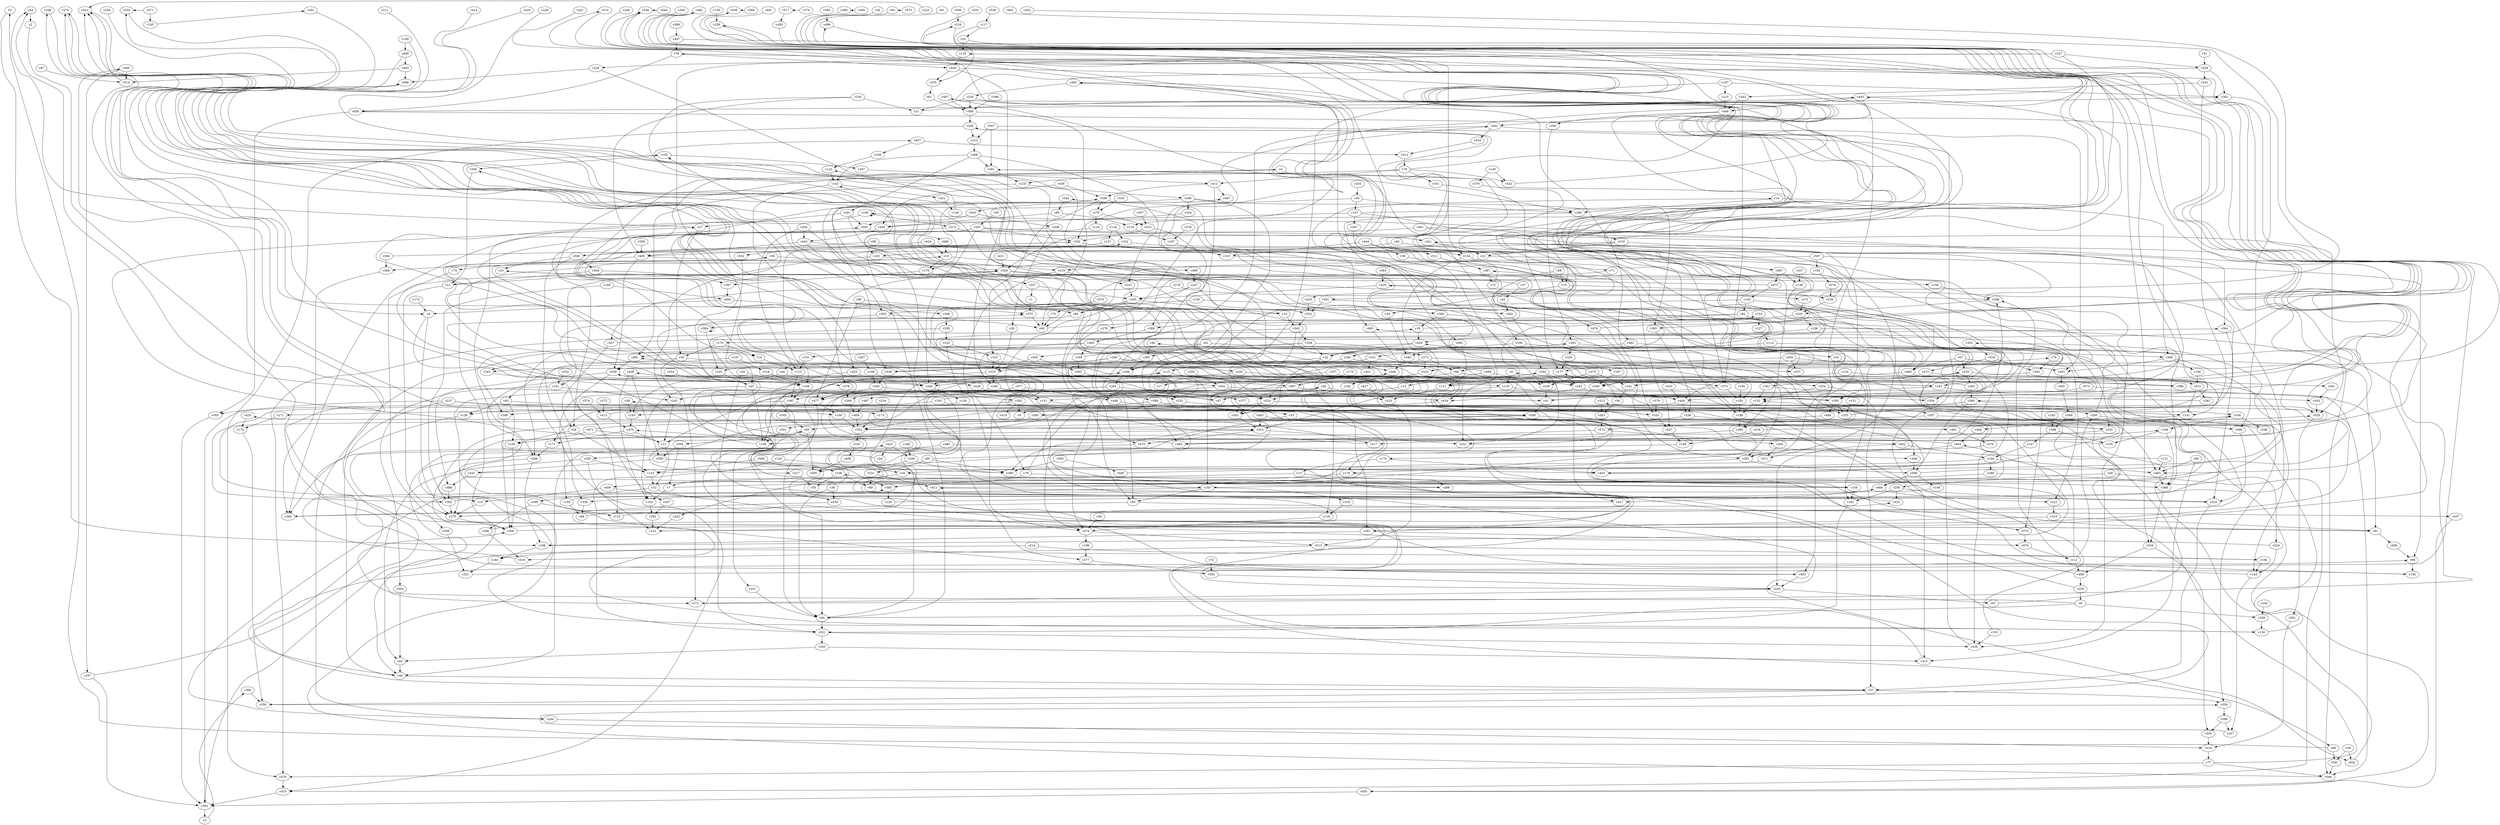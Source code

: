// Benchmark game 892 - 600 vertices
// time_bound: 133
// targets: v487
digraph G {
    v0 [name="v0", player=1];
    v1 [name="v1", player=0];
    v2 [name="v2", player=0];
    v3 [name="v3", player=1];
    v4 [name="v4", player=1];
    v5 [name="v5", player=0];
    v6 [name="v6", player=0];
    v7 [name="v7", player=1];
    v8 [name="v8", player=0];
    v9 [name="v9", player=0];
    v10 [name="v10", player=0];
    v11 [name="v11", player=0];
    v12 [name="v12", player=1];
    v13 [name="v13", player=1];
    v14 [name="v14", player=1];
    v15 [name="v15", player=0];
    v16 [name="v16", player=1];
    v17 [name="v17", player=1];
    v18 [name="v18", player=1];
    v19 [name="v19", player=0];
    v20 [name="v20", player=1];
    v21 [name="v21", player=0];
    v22 [name="v22", player=1];
    v23 [name="v23", player=1];
    v24 [name="v24", player=0];
    v25 [name="v25", player=0];
    v26 [name="v26", player=1];
    v27 [name="v27", player=0];
    v28 [name="v28", player=1];
    v29 [name="v29", player=1];
    v30 [name="v30", player=0];
    v31 [name="v31", player=0];
    v32 [name="v32", player=0];
    v33 [name="v33", player=0];
    v34 [name="v34", player=1];
    v35 [name="v35", player=0];
    v36 [name="v36", player=1];
    v37 [name="v37", player=0];
    v38 [name="v38", player=1];
    v39 [name="v39", player=1];
    v40 [name="v40", player=0];
    v41 [name="v41", player=0];
    v42 [name="v42", player=0];
    v43 [name="v43", player=1];
    v44 [name="v44", player=1];
    v45 [name="v45", player=0];
    v46 [name="v46", player=0];
    v47 [name="v47", player=0];
    v48 [name="v48", player=0];
    v49 [name="v49", player=1];
    v50 [name="v50", player=1];
    v51 [name="v51", player=1];
    v52 [name="v52", player=1];
    v53 [name="v53", player=1];
    v54 [name="v54", player=0];
    v55 [name="v55", player=1];
    v56 [name="v56", player=1];
    v57 [name="v57", player=0];
    v58 [name="v58", player=1];
    v59 [name="v59", player=0];
    v60 [name="v60", player=1];
    v61 [name="v61", player=0];
    v62 [name="v62", player=0];
    v63 [name="v63", player=1];
    v64 [name="v64", player=0];
    v65 [name="v65", player=0];
    v66 [name="v66", player=0];
    v67 [name="v67", player=0];
    v68 [name="v68", player=0];
    v69 [name="v69", player=0];
    v70 [name="v70", player=0];
    v71 [name="v71", player=1];
    v72 [name="v72", player=0];
    v73 [name="v73", player=0];
    v74 [name="v74", player=0];
    v75 [name="v75", player=0];
    v76 [name="v76", player=1];
    v77 [name="v77", player=1];
    v78 [name="v78", player=1];
    v79 [name="v79", player=1];
    v80 [name="v80", player=0];
    v81 [name="v81", player=0];
    v82 [name="v82", player=0];
    v83 [name="v83", player=1];
    v84 [name="v84", player=1];
    v85 [name="v85", player=0];
    v86 [name="v86", player=1];
    v87 [name="v87", player=0];
    v88 [name="v88", player=1];
    v89 [name="v89", player=1];
    v90 [name="v90", player=0];
    v91 [name="v91", player=1];
    v92 [name="v92", player=1];
    v93 [name="v93", player=1];
    v94 [name="v94", player=1];
    v95 [name="v95", player=0];
    v96 [name="v96", player=1];
    v97 [name="v97", player=0];
    v98 [name="v98", player=0];
    v99 [name="v99", player=1];
    v100 [name="v100", player=0];
    v101 [name="v101", player=0];
    v102 [name="v102", player=1];
    v103 [name="v103", player=0];
    v104 [name="v104", player=1];
    v105 [name="v105", player=1];
    v106 [name="v106", player=0];
    v107 [name="v107", player=1];
    v108 [name="v108", player=0];
    v109 [name="v109", player=1];
    v110 [name="v110", player=1];
    v111 [name="v111", player=1];
    v112 [name="v112", player=1];
    v113 [name="v113", player=0];
    v114 [name="v114", player=0];
    v115 [name="v115", player=1];
    v116 [name="v116", player=1];
    v117 [name="v117", player=1];
    v118 [name="v118", player=0];
    v119 [name="v119", player=0];
    v120 [name="v120", player=0];
    v121 [name="v121", player=0];
    v122 [name="v122", player=1];
    v123 [name="v123", player=1];
    v124 [name="v124", player=0];
    v125 [name="v125", player=0];
    v126 [name="v126", player=1];
    v127 [name="v127", player=0];
    v128 [name="v128", player=1];
    v129 [name="v129", player=1];
    v130 [name="v130", player=1];
    v131 [name="v131", player=1];
    v132 [name="v132", player=1];
    v133 [name="v133", player=1];
    v134 [name="v134", player=0];
    v135 [name="v135", player=0];
    v136 [name="v136", player=1];
    v137 [name="v137", player=0];
    v138 [name="v138", player=1];
    v139 [name="v139", player=1];
    v140 [name="v140", player=1];
    v141 [name="v141", player=0];
    v142 [name="v142", player=0];
    v143 [name="v143", player=0];
    v144 [name="v144", player=0];
    v145 [name="v145", player=0];
    v146 [name="v146", player=0];
    v147 [name="v147", player=1];
    v148 [name="v148", player=0];
    v149 [name="v149", player=0];
    v150 [name="v150", player=0];
    v151 [name="v151", player=0];
    v152 [name="v152", player=1];
    v153 [name="v153", player=1];
    v154 [name="v154", player=0];
    v155 [name="v155", player=1];
    v156 [name="v156", player=0];
    v157 [name="v157", player=0];
    v158 [name="v158", player=1];
    v159 [name="v159", player=0];
    v160 [name="v160", player=0];
    v161 [name="v161", player=1];
    v162 [name="v162", player=1];
    v163 [name="v163", player=0];
    v164 [name="v164", player=1];
    v165 [name="v165", player=1];
    v166 [name="v166", player=1];
    v167 [name="v167", player=0];
    v168 [name="v168", player=0];
    v169 [name="v169", player=0];
    v170 [name="v170", player=1];
    v171 [name="v171", player=0];
    v172 [name="v172", player=0];
    v173 [name="v173", player=0];
    v174 [name="v174", player=0];
    v175 [name="v175", player=1];
    v176 [name="v176", player=0];
    v177 [name="v177", player=0];
    v178 [name="v178", player=0];
    v179 [name="v179", player=0];
    v180 [name="v180", player=1];
    v181 [name="v181", player=0];
    v182 [name="v182", player=0];
    v183 [name="v183", player=1];
    v184 [name="v184", player=1];
    v185 [name="v185", player=0];
    v186 [name="v186", player=0];
    v187 [name="v187", player=1];
    v188 [name="v188", player=0];
    v189 [name="v189", player=0];
    v190 [name="v190", player=0];
    v191 [name="v191", player=1];
    v192 [name="v192", player=1];
    v193 [name="v193", player=0];
    v194 [name="v194", player=0];
    v195 [name="v195", player=1];
    v196 [name="v196", player=1];
    v197 [name="v197", player=1];
    v198 [name="v198", player=1];
    v199 [name="v199", player=0];
    v200 [name="v200", player=1];
    v201 [name="v201", player=0];
    v202 [name="v202", player=0];
    v203 [name="v203", player=0];
    v204 [name="v204", player=0];
    v205 [name="v205", player=1];
    v206 [name="v206", player=0];
    v207 [name="v207", player=1];
    v208 [name="v208", player=0];
    v209 [name="v209", player=1];
    v210 [name="v210", player=0];
    v211 [name="v211", player=1];
    v212 [name="v212", player=0];
    v213 [name="v213", player=1];
    v214 [name="v214", player=0];
    v215 [name="v215", player=0];
    v216 [name="v216", player=1];
    v217 [name="v217", player=1];
    v218 [name="v218", player=1];
    v219 [name="v219", player=0];
    v220 [name="v220", player=0];
    v221 [name="v221", player=0];
    v222 [name="v222", player=0];
    v223 [name="v223", player=1];
    v224 [name="v224", player=1];
    v225 [name="v225", player=0];
    v226 [name="v226", player=0];
    v227 [name="v227", player=1];
    v228 [name="v228", player=0];
    v229 [name="v229", player=1];
    v230 [name="v230", player=1];
    v231 [name="v231", player=1];
    v232 [name="v232", player=0];
    v233 [name="v233", player=0];
    v234 [name="v234", player=0];
    v235 [name="v235", player=1];
    v236 [name="v236", player=1];
    v237 [name="v237", player=1];
    v238 [name="v238", player=1];
    v239 [name="v239", player=0];
    v240 [name="v240", player=1];
    v241 [name="v241", player=1];
    v242 [name="v242", player=1];
    v243 [name="v243", player=0];
    v244 [name="v244", player=1];
    v245 [name="v245", player=0];
    v246 [name="v246", player=1];
    v247 [name="v247", player=0];
    v248 [name="v248", player=1];
    v249 [name="v249", player=0];
    v250 [name="v250", player=1];
    v251 [name="v251", player=0];
    v252 [name="v252", player=1];
    v253 [name="v253", player=1];
    v254 [name="v254", player=1];
    v255 [name="v255", player=0];
    v256 [name="v256", player=1];
    v257 [name="v257", player=0];
    v258 [name="v258", player=0];
    v259 [name="v259", player=0];
    v260 [name="v260", player=1];
    v261 [name="v261", player=1];
    v262 [name="v262", player=0];
    v263 [name="v263", player=1];
    v264 [name="v264", player=0];
    v265 [name="v265", player=0];
    v266 [name="v266", player=1];
    v267 [name="v267", player=1];
    v268 [name="v268", player=0];
    v269 [name="v269", player=0];
    v270 [name="v270", player=1];
    v271 [name="v271", player=1];
    v272 [name="v272", player=1];
    v273 [name="v273", player=1];
    v274 [name="v274", player=1];
    v275 [name="v275", player=0];
    v276 [name="v276", player=1];
    v277 [name="v277", player=1];
    v278 [name="v278", player=0];
    v279 [name="v279", player=1];
    v280 [name="v280", player=1];
    v281 [name="v281", player=1];
    v282 [name="v282", player=1];
    v283 [name="v283", player=0];
    v284 [name="v284", player=1];
    v285 [name="v285", player=0];
    v286 [name="v286", player=1];
    v287 [name="v287", player=0];
    v288 [name="v288", player=0];
    v289 [name="v289", player=1];
    v290 [name="v290", player=0];
    v291 [name="v291", player=1];
    v292 [name="v292", player=0];
    v293 [name="v293", player=0];
    v294 [name="v294", player=0];
    v295 [name="v295", player=1];
    v296 [name="v296", player=1];
    v297 [name="v297", player=0];
    v298 [name="v298", player=0];
    v299 [name="v299", player=1];
    v300 [name="v300", player=0];
    v301 [name="v301", player=1];
    v302 [name="v302", player=0];
    v303 [name="v303", player=1];
    v304 [name="v304", player=0];
    v305 [name="v305", player=1];
    v306 [name="v306", player=0];
    v307 [name="v307", player=1];
    v308 [name="v308", player=0];
    v309 [name="v309", player=0];
    v310 [name="v310", player=1];
    v311 [name="v311", player=0];
    v312 [name="v312", player=1];
    v313 [name="v313", player=1];
    v314 [name="v314", player=1];
    v315 [name="v315", player=1];
    v316 [name="v316", player=0];
    v317 [name="v317", player=0];
    v318 [name="v318", player=0];
    v319 [name="v319", player=1];
    v320 [name="v320", player=0];
    v321 [name="v321", player=0];
    v322 [name="v322", player=1];
    v323 [name="v323", player=1];
    v324 [name="v324", player=1];
    v325 [name="v325", player=1];
    v326 [name="v326", player=0];
    v327 [name="v327", player=0];
    v328 [name="v328", player=0];
    v329 [name="v329", player=0];
    v330 [name="v330", player=1];
    v331 [name="v331", player=1];
    v332 [name="v332", player=1];
    v333 [name="v333", player=0];
    v334 [name="v334", player=0];
    v335 [name="v335", player=1];
    v336 [name="v336", player=0];
    v337 [name="v337", player=0];
    v338 [name="v338", player=0];
    v339 [name="v339", player=1];
    v340 [name="v340", player=1];
    v341 [name="v341", player=0];
    v342 [name="v342", player=1];
    v343 [name="v343", player=1];
    v344 [name="v344", player=0];
    v345 [name="v345", player=1];
    v346 [name="v346", player=0];
    v347 [name="v347", player=1];
    v348 [name="v348", player=0];
    v349 [name="v349", player=0];
    v350 [name="v350", player=1];
    v351 [name="v351", player=1];
    v352 [name="v352", player=1];
    v353 [name="v353", player=0];
    v354 [name="v354", player=0];
    v355 [name="v355", player=1];
    v356 [name="v356", player=0];
    v357 [name="v357", player=0];
    v358 [name="v358", player=0];
    v359 [name="v359", player=0];
    v360 [name="v360", player=0];
    v361 [name="v361", player=1];
    v362 [name="v362", player=1];
    v363 [name="v363", player=1];
    v364 [name="v364", player=1];
    v365 [name="v365", player=0];
    v366 [name="v366", player=0];
    v367 [name="v367", player=1];
    v368 [name="v368", player=0];
    v369 [name="v369", player=0];
    v370 [name="v370", player=1];
    v371 [name="v371", player=1];
    v372 [name="v372", player=1];
    v373 [name="v373", player=1];
    v374 [name="v374", player=1];
    v375 [name="v375", player=0];
    v376 [name="v376", player=1];
    v377 [name="v377", player=0];
    v378 [name="v378", player=0];
    v379 [name="v379", player=0];
    v380 [name="v380", player=1];
    v381 [name="v381", player=0];
    v382 [name="v382", player=0];
    v383 [name="v383", player=1];
    v384 [name="v384", player=0];
    v385 [name="v385", player=0];
    v386 [name="v386", player=0];
    v387 [name="v387", player=0];
    v388 [name="v388", player=0];
    v389 [name="v389", player=1];
    v390 [name="v390", player=1];
    v391 [name="v391", player=0];
    v392 [name="v392", player=0];
    v393 [name="v393", player=0];
    v394 [name="v394", player=0];
    v395 [name="v395", player=1];
    v396 [name="v396", player=0];
    v397 [name="v397", player=0];
    v398 [name="v398", player=0];
    v399 [name="v399", player=1];
    v400 [name="v400", player=1];
    v401 [name="v401", player=1];
    v402 [name="v402", player=1];
    v403 [name="v403", player=1];
    v404 [name="v404", player=0];
    v405 [name="v405", player=0];
    v406 [name="v406", player=1];
    v407 [name="v407", player=0];
    v408 [name="v408", player=0];
    v409 [name="v409", player=0];
    v410 [name="v410", player=1];
    v411 [name="v411", player=0];
    v412 [name="v412", player=1];
    v413 [name="v413", player=0];
    v414 [name="v414", player=0];
    v415 [name="v415", player=0];
    v416 [name="v416", player=0];
    v417 [name="v417", player=0];
    v418 [name="v418", player=1];
    v419 [name="v419", player=1];
    v420 [name="v420", player=1];
    v421 [name="v421", player=1];
    v422 [name="v422", player=1];
    v423 [name="v423", player=0];
    v424 [name="v424", player=0];
    v425 [name="v425", player=0];
    v426 [name="v426", player=0];
    v427 [name="v427", player=0];
    v428 [name="v428", player=1];
    v429 [name="v429", player=0];
    v430 [name="v430", player=0];
    v431 [name="v431", player=0];
    v432 [name="v432", player=0];
    v433 [name="v433", player=0];
    v434 [name="v434", player=0];
    v435 [name="v435", player=0];
    v436 [name="v436", player=1];
    v437 [name="v437", player=1];
    v438 [name="v438", player=1];
    v439 [name="v439", player=0];
    v440 [name="v440", player=0];
    v441 [name="v441", player=0];
    v442 [name="v442", player=1];
    v443 [name="v443", player=0];
    v444 [name="v444", player=1];
    v445 [name="v445", player=0];
    v446 [name="v446", player=1];
    v447 [name="v447", player=0];
    v448 [name="v448", player=0];
    v449 [name="v449", player=1];
    v450 [name="v450", player=0];
    v451 [name="v451", player=0];
    v452 [name="v452", player=1];
    v453 [name="v453", player=1];
    v454 [name="v454", player=0];
    v455 [name="v455", player=0];
    v456 [name="v456", player=0];
    v457 [name="v457", player=0];
    v458 [name="v458", player=1];
    v459 [name="v459", player=1];
    v460 [name="v460", player=0];
    v461 [name="v461", player=1];
    v462 [name="v462", player=1];
    v463 [name="v463", player=0];
    v464 [name="v464", player=0];
    v465 [name="v465", player=0];
    v466 [name="v466", player=0];
    v467 [name="v467", player=0];
    v468 [name="v468", player=0];
    v469 [name="v469", player=0];
    v470 [name="v470", player=1];
    v471 [name="v471", player=0];
    v472 [name="v472", player=1];
    v473 [name="v473", player=1];
    v474 [name="v474", player=1];
    v475 [name="v475", player=1];
    v476 [name="v476", player=0];
    v477 [name="v477", player=1];
    v478 [name="v478", player=0];
    v479 [name="v479", player=0];
    v480 [name="v480", player=0];
    v481 [name="v481", player=0];
    v482 [name="v482", player=1];
    v483 [name="v483", player=0];
    v484 [name="v484", player=0];
    v485 [name="v485", player=0];
    v486 [name="v486", player=1];
    v487 [name="v487", player=0, target=1];
    v488 [name="v488", player=1];
    v489 [name="v489", player=0];
    v490 [name="v490", player=0];
    v491 [name="v491", player=1];
    v492 [name="v492", player=0];
    v493 [name="v493", player=0];
    v494 [name="v494", player=0];
    v495 [name="v495", player=1];
    v496 [name="v496", player=1];
    v497 [name="v497", player=1];
    v498 [name="v498", player=0];
    v499 [name="v499", player=0];
    v500 [name="v500", player=0];
    v501 [name="v501", player=0];
    v502 [name="v502", player=0];
    v503 [name="v503", player=0];
    v504 [name="v504", player=0];
    v505 [name="v505", player=1];
    v506 [name="v506", player=0];
    v507 [name="v507", player=1];
    v508 [name="v508", player=1];
    v509 [name="v509", player=0];
    v510 [name="v510", player=1];
    v511 [name="v511", player=0];
    v512 [name="v512", player=0];
    v513 [name="v513", player=0];
    v514 [name="v514", player=1];
    v515 [name="v515", player=0];
    v516 [name="v516", player=1];
    v517 [name="v517", player=0];
    v518 [name="v518", player=1];
    v519 [name="v519", player=1];
    v520 [name="v520", player=0];
    v521 [name="v521", player=1];
    v522 [name="v522", player=1];
    v523 [name="v523", player=0];
    v524 [name="v524", player=0];
    v525 [name="v525", player=1];
    v526 [name="v526", player=1];
    v527 [name="v527", player=0];
    v528 [name="v528", player=0];
    v529 [name="v529", player=1];
    v530 [name="v530", player=1];
    v531 [name="v531", player=0];
    v532 [name="v532", player=1];
    v533 [name="v533", player=0];
    v534 [name="v534", player=1];
    v535 [name="v535", player=1];
    v536 [name="v536", player=0];
    v537 [name="v537", player=0];
    v538 [name="v538", player=1];
    v539 [name="v539", player=0];
    v540 [name="v540", player=0];
    v541 [name="v541", player=0];
    v542 [name="v542", player=0];
    v543 [name="v543", player=0];
    v544 [name="v544", player=1];
    v545 [name="v545", player=0];
    v546 [name="v546", player=1];
    v547 [name="v547", player=1];
    v548 [name="v548", player=1];
    v549 [name="v549", player=0];
    v550 [name="v550", player=0];
    v551 [name="v551", player=0];
    v552 [name="v552", player=1];
    v553 [name="v553", player=1];
    v554 [name="v554", player=1];
    v555 [name="v555", player=0];
    v556 [name="v556", player=1];
    v557 [name="v557", player=1];
    v558 [name="v558", player=1];
    v559 [name="v559", player=1];
    v560 [name="v560", player=1];
    v561 [name="v561", player=1];
    v562 [name="v562", player=1];
    v563 [name="v563", player=0];
    v564 [name="v564", player=0];
    v565 [name="v565", player=1];
    v566 [name="v566", player=0];
    v567 [name="v567", player=0];
    v568 [name="v568", player=0];
    v569 [name="v569", player=0];
    v570 [name="v570", player=0];
    v571 [name="v571", player=1];
    v572 [name="v572", player=1];
    v573 [name="v573", player=0];
    v574 [name="v574", player=0];
    v575 [name="v575", player=1];
    v576 [name="v576", player=0];
    v577 [name="v577", player=1];
    v578 [name="v578", player=1];
    v579 [name="v579", player=1];
    v580 [name="v580", player=0];
    v581 [name="v581", player=1];
    v582 [name="v582", player=1];
    v583 [name="v583", player=1];
    v584 [name="v584", player=1];
    v585 [name="v585", player=0];
    v586 [name="v586", player=0];
    v587 [name="v587", player=1];
    v588 [name="v588", player=1];
    v589 [name="v589", player=0];
    v590 [name="v590", player=0];
    v591 [name="v591", player=0];
    v592 [name="v592", player=0];
    v593 [name="v593", player=1];
    v594 [name="v594", player=1];
    v595 [name="v595", player=1];
    v596 [name="v596", player=0];
    v597 [name="v597", player=0];
    v598 [name="v598", player=0];
    v599 [name="v599", player=0];

    v0 -> v198 [constraint="t mod 3 == 0"];
    v1 -> v375;
    v2 -> v57 [constraint="t mod 5 == 3"];
    v3 -> v300 [constraint="t >= 2"];
    v4 -> v536;
    v5 -> v135;
    v6 -> v457 [constraint="t < 11"];
    v7 -> v261 [constraint="t mod 4 == 0"];
    v8 -> v209 [constraint="t >= 4"];
    v9 -> v205 [constraint="t mod 5 == 4"];
    v10 -> v274 [constraint="t >= 2"];
    v11 -> v23 [constraint="t < 15"];
    v12 -> v95 [constraint="t mod 2 == 0"];
    v13 -> v388;
    v14 -> v113;
    v15 -> v528;
    v16 -> v280;
    v17 -> v232;
    v18 -> v542 [constraint="t mod 4 == 2"];
    v19 -> v270;
    v20 -> v223;
    v21 -> v445 [constraint="t < 7"];
    v22 -> v311;
    v23 -> v189;
    v24 -> v314 [constraint="t mod 3 == 0"];
    v25 -> v522 [constraint="t mod 5 == 1"];
    v26 -> v365 [constraint="t mod 2 == 1"];
    v27 -> v64 [constraint="t < 7"];
    v28 -> v109;
    v29 -> v169;
    v30 -> v510;
    v31 -> v529;
    v32 -> v341;
    v33 -> v295;
    v34 -> v7;
    v35 -> v371;
    v36 -> v439;
    v37 -> v358 [constraint="t < 12"];
    v38 -> v329;
    v39 -> v193;
    v40 -> v280;
    v41 -> v508;
    v42 -> v582;
    v43 -> v158;
    v44 -> v340;
    v45 -> v287;
    v46 -> v98 [constraint="t < 8"];
    v47 -> v64 [constraint="t mod 5 == 2"];
    v48 -> v478;
    v49 -> v410;
    v50 -> v465 [constraint="t < 9"];
    v51 -> v534 [constraint="t >= 2"];
    v52 -> v195 [constraint="t < 5"];
    v53 -> v262 [constraint="t mod 4 == 3"];
    v54 -> v440;
    v55 -> v591 [constraint="t < 7"];
    v56 -> v142 [constraint="t mod 4 == 3"];
    v57 -> v359;
    v58 -> v9 [constraint="t >= 1"];
    v59 -> v391;
    v60 -> v216 [constraint="t < 11"];
    v61 -> v423 [constraint="t >= 3"];
    v62 -> v369;
    v63 -> v458 [constraint="t < 7"];
    v64 -> v2;
    v65 -> v437;
    v66 -> v373;
    v67 -> v535;
    v68 -> v303 [constraint="t < 11"];
    v69 -> v498 [constraint="t mod 4 == 3"];
    v70 -> v392;
    v71 -> v383 [constraint="t >= 1"];
    v72 -> v592;
    v73 -> v60;
    v74 -> v548;
    v75 -> v515 [constraint="t >= 5"];
    v76 -> v541 [constraint="t mod 5 == 0"];
    v77 -> v535 [constraint="t < 5"];
    v78 -> v426;
    v79 -> v587 [constraint="t < 8"];
    v80 -> v285;
    v81 -> v361 [constraint="t < 13"];
    v82 -> v480;
    v83 -> v46;
    v84 -> v340 [constraint="t < 5"];
    v85 -> v116;
    v86 -> v483;
    v87 -> v514;
    v88 -> v4 [constraint="t < 5"];
    v89 -> v0 [constraint="t < 15"];
    v90 -> v184 [constraint="t < 12"];
    v91 -> v490;
    v92 -> v201;
    v93 -> v109;
    v94 -> v115;
    v95 -> v505;
    v96 -> v477;
    v97 -> v205 [constraint="t mod 3 == 1"];
    v98 -> v102;
    v99 -> v506;
    v100 -> v552;
    v101 -> v242;
    v102 -> v460 [constraint="t mod 5 == 2"];
    v103 -> v292;
    v104 -> v483;
    v105 -> v445 [constraint="t mod 2 == 1"];
    v106 -> v429;
    v107 -> v318;
    v108 -> v164 [constraint="t mod 2 == 1"];
    v109 -> v209;
    v110 -> v25 [constraint="t >= 2"];
    v111 -> v223;
    v112 -> v595;
    v113 -> v567;
    v114 -> v32;
    v115 -> v183 [constraint="t mod 5 == 0"];
    v116 -> v197;
    v117 -> v235 [constraint="t mod 5 == 3"];
    v118 -> v478;
    v119 -> v508 [constraint="t mod 5 == 1"];
    v120 -> v331;
    v121 -> v166 [constraint="t mod 4 == 3"];
    v122 -> v202 [constraint="t mod 4 == 0"];
    v123 -> v142;
    v124 -> v144;
    v125 -> v426;
    v126 -> v19 [constraint="t >= 3"];
    v127 -> v114;
    v128 -> v123 [constraint="t >= 4"];
    v129 -> v468 [constraint="t mod 4 == 2"];
    v130 -> v132 [constraint="t < 14"];
    v131 -> v478;
    v132 -> v189;
    v133 -> v52;
    v134 -> v322;
    v135 -> v314;
    v136 -> v133 [constraint="t < 9"];
    v137 -> v154;
    v138 -> v366;
    v139 -> v258;
    v140 -> v379;
    v141 -> v217 [constraint="t >= 3"];
    v142 -> v263;
    v143 -> v346;
    v144 -> v556 [constraint="t >= 4"];
    v145 -> v301 [constraint="t < 11"];
    v146 -> v260;
    v147 -> v104;
    v148 -> v244 [constraint="t < 5"];
    v149 -> v561 [constraint="t mod 2 == 1"];
    v150 -> v16 [constraint="t mod 5 == 2"];
    v151 -> v477 [constraint="t mod 4 == 3"];
    v152 -> v127;
    v153 -> v177 [constraint="t < 15"];
    v154 -> v71;
    v155 -> v346 [constraint="t mod 4 == 3"];
    v156 -> v95 [constraint="t mod 5 == 4"];
    v157 -> v246 [constraint="t mod 2 == 1"];
    v158 -> v20 [constraint="t < 7"];
    v159 -> v298;
    v160 -> v567;
    v161 -> v56;
    v162 -> v578;
    v163 -> v65;
    v164 -> v521;
    v165 -> v386;
    v166 -> v388;
    v167 -> v215;
    v168 -> v283 [constraint="t < 9"];
    v169 -> v314 [constraint="t >= 4"];
    v170 -> v453;
    v171 -> v266;
    v172 -> v6;
    v173 -> v552;
    v174 -> v359;
    v175 -> v597;
    v176 -> v35;
    v177 -> v243;
    v178 -> v583;
    v179 -> v387;
    v180 -> v111 [constraint="t mod 4 == 2"];
    v181 -> v331;
    v182 -> v246 [constraint="t < 15"];
    v183 -> v41;
    v184 -> v243;
    v185 -> v366;
    v186 -> v200;
    v187 -> v306;
    v188 -> v494;
    v189 -> v260;
    v190 -> v313;
    v191 -> v113;
    v192 -> v189;
    v193 -> v470;
    v194 -> v144;
    v195 -> v347;
    v196 -> v277;
    v197 -> v310;
    v198 -> v164;
    v199 -> v556 [constraint="t >= 4"];
    v200 -> v505;
    v201 -> v242;
    v202 -> v527;
    v203 -> v40;
    v204 -> v538;
    v205 -> v576;
    v206 -> v562;
    v207 -> v350 [constraint="t < 14"];
    v208 -> v169 [constraint="t >= 2"];
    v209 -> v185 [constraint="t >= 2"];
    v210 -> v506 [constraint="t mod 2 == 0"];
    v211 -> v467 [constraint="t >= 1"];
    v212 -> v368;
    v213 -> v421;
    v214 -> v194;
    v215 -> v446;
    v216 -> v383 [constraint="t < 7"];
    v217 -> v50;
    v218 -> v481;
    v219 -> v76;
    v220 -> v478;
    v221 -> v280 [constraint="t >= 4"];
    v222 -> v315;
    v223 -> v512;
    v224 -> v57;
    v225 -> v541 [constraint="t mod 5 == 2"];
    v226 -> v453 [constraint="t mod 3 == 1"];
    v227 -> v43;
    v228 -> v340 [constraint="t < 11"];
    v229 -> v352;
    v230 -> v170 [constraint="t < 7"];
    v231 -> v66;
    v232 -> v395;
    v233 -> v255;
    v234 -> v173;
    v235 -> v91;
    v236 -> v380;
    v237 -> v100;
    v238 -> v50;
    v239 -> v41;
    v240 -> v97;
    v241 -> v342;
    v242 -> v11;
    v243 -> v295;
    v244 -> v519;
    v245 -> v339;
    v246 -> v487 [constraint="t < 6"];
    v247 -> v255;
    v248 -> v184 [constraint="t mod 4 == 0"];
    v249 -> v543 [constraint="t < 5"];
    v250 -> v325 [constraint="t mod 2 == 0"];
    v251 -> v94;
    v252 -> v101;
    v253 -> v176 [constraint="t mod 2 == 1"];
    v254 -> v132;
    v255 -> v478;
    v256 -> v425;
    v257 -> v348 [constraint="t mod 4 == 3"];
    v258 -> v405 [constraint="t mod 2 == 1"];
    v259 -> v497 [constraint="t >= 1"];
    v260 -> v317;
    v261 -> v581 [constraint="t mod 5 == 2"];
    v262 -> v474;
    v263 -> v428;
    v264 -> v463 [constraint="t mod 4 == 0"];
    v265 -> v311;
    v266 -> v371 [constraint="t mod 5 == 2"];
    v267 -> v108;
    v268 -> v546;
    v269 -> v408;
    v270 -> v209;
    v271 -> v174;
    v272 -> v413;
    v273 -> v66;
    v274 -> v6 [constraint="t >= 1"];
    v275 -> v510 [constraint="t mod 4 == 2"];
    v276 -> v479;
    v277 -> v592;
    v278 -> v557;
    v279 -> v533;
    v280 -> v198 [constraint="t < 9"];
    v281 -> v178;
    v282 -> v329 [constraint="t mod 3 == 2"];
    v283 -> v388;
    v284 -> v222;
    v285 -> v538 [constraint="t mod 3 == 0"];
    v286 -> v411 [constraint="t < 6"];
    v287 -> v183 [constraint="t < 7"];
    v288 -> v366;
    v289 -> v324;
    v290 -> v281;
    v291 -> v277;
    v292 -> v122;
    v293 -> v375 [constraint="t >= 4"];
    v294 -> v443;
    v295 -> v322 [constraint="t < 11"];
    v296 -> v503;
    v297 -> v483;
    v298 -> v335;
    v299 -> v453 [constraint="t < 14"];
    v300 -> v359;
    v301 -> v41 [constraint="t < 11"];
    v302 -> v60;
    v303 -> v565;
    v304 -> v524;
    v305 -> v561;
    v306 -> v417;
    v307 -> v533;
    v308 -> v338;
    v309 -> v390 [constraint="t >= 5"];
    v310 -> v492 [constraint="t mod 2 == 1"];
    v311 -> v270 [constraint="t >= 1"];
    v312 -> v79;
    v313 -> v141;
    v314 -> v332;
    v315 -> v262;
    v316 -> v118;
    v317 -> v70 [constraint="t < 6"];
    v318 -> v378;
    v319 -> v583 [constraint="t < 5"];
    v320 -> v177;
    v321 -> v128;
    v322 -> v22;
    v323 -> v510;
    v324 -> v20 [constraint="t < 13"];
    v325 -> v163 [constraint="t < 6"];
    v326 -> v123;
    v327 -> v146;
    v328 -> v83;
    v329 -> v84;
    v330 -> v459;
    v331 -> v345;
    v332 -> v590 [constraint="t mod 5 == 2"];
    v333 -> v502 [constraint="t >= 2"];
    v334 -> v555;
    v335 -> v224 [constraint="t < 10"];
    v336 -> v88;
    v337 -> v94;
    v338 -> v89 [constraint="t >= 2"];
    v339 -> v130;
    v340 -> v126;
    v341 -> v416 [constraint="t mod 2 == 1"];
    v342 -> v446;
    v343 -> v558;
    v344 -> v14 [constraint="t mod 5 == 2"];
    v345 -> v415;
    v346 -> v264;
    v347 -> v412;
    v348 -> v173 [constraint="t >= 2"];
    v349 -> v209;
    v350 -> v586;
    v351 -> v177;
    v352 -> v541 [constraint="t mod 3 == 2"];
    v353 -> v516;
    v354 -> v367 [constraint="t < 5"];
    v355 -> v520 [constraint="t < 9"];
    v356 -> v283;
    v357 -> v255;
    v358 -> v51;
    v359 -> v364 [constraint="t < 14"];
    v360 -> v102 [constraint="t >= 5"];
    v361 -> v483 [constraint="t mod 4 == 1"];
    v362 -> v433 [constraint="t >= 1"];
    v363 -> v416;
    v364 -> v224;
    v365 -> v236;
    v366 -> v238 [constraint="t mod 3 == 2"];
    v367 -> v75;
    v368 -> v261;
    v369 -> v190 [constraint="t < 13"];
    v370 -> v130 [constraint="t >= 4"];
    v371 -> v80 [constraint="t < 10"];
    v372 -> v335;
    v373 -> v410 [constraint="t >= 3"];
    v374 -> v517 [constraint="t < 10"];
    v375 -> v60;
    v376 -> v197;
    v377 -> v341;
    v378 -> v269;
    v379 -> v47 [constraint="t mod 2 == 1"];
    v380 -> v470 [constraint="t mod 3 == 1"];
    v381 -> v398;
    v382 -> v332;
    v383 -> v38 [constraint="t mod 4 == 0"];
    v384 -> v525;
    v385 -> v18;
    v386 -> v147;
    v387 -> v494;
    v388 -> v334;
    v389 -> v400;
    v390 -> v360 [constraint="t mod 5 == 3"];
    v391 -> v566;
    v392 -> v158 [constraint="t mod 4 == 0"];
    v393 -> v569;
    v394 -> v482 [constraint="t < 8"];
    v395 -> v551;
    v396 -> v274 [constraint="t mod 2 == 1"];
    v397 -> v239;
    v398 -> v224;
    v399 -> v110;
    v400 -> v404 [constraint="t mod 3 == 2"];
    v401 -> v496 [constraint="t >= 4"];
    v402 -> v522 [constraint="t >= 4"];
    v403 -> v11 [constraint="t < 9"];
    v404 -> v236;
    v405 -> v561;
    v406 -> v98;
    v407 -> v312;
    v408 -> v39 [constraint="t < 14"];
    v409 -> v19;
    v410 -> v561;
    v411 -> v596 [constraint="t mod 2 == 0"];
    v412 -> v590;
    v413 -> v5 [constraint="t mod 4 == 2"];
    v414 -> v298 [constraint="t >= 3"];
    v415 -> v425 [constraint="t mod 5 == 3"];
    v416 -> v255;
    v417 -> v546 [constraint="t mod 5 == 3"];
    v418 -> v312;
    v419 -> v438 [constraint="t >= 1"];
    v420 -> v537 [constraint="t >= 1"];
    v421 -> v468 [constraint="t < 8"];
    v422 -> v122;
    v423 -> v24;
    v424 -> v532;
    v425 -> v530 [constraint="t >= 4"];
    v426 -> v66 [constraint="t >= 1"];
    v427 -> v223;
    v428 -> v131;
    v429 -> v32;
    v430 -> v41 [constraint="t mod 3 == 1"];
    v431 -> v329;
    v432 -> v482 [constraint="t >= 2"];
    v433 -> v174;
    v434 -> v240 [constraint="t mod 5 == 0"];
    v435 -> v243;
    v436 -> v298;
    v437 -> v405;
    v438 -> v103;
    v439 -> v130 [constraint="t >= 4"];
    v440 -> v546;
    v441 -> v382 [constraint="t < 11"];
    v442 -> v589;
    v443 -> v585;
    v444 -> v310;
    v445 -> v258 [constraint="t < 7"];
    v446 -> v442;
    v447 -> v154;
    v448 -> v61 [constraint="t mod 3 == 0"];
    v449 -> v599;
    v450 -> v593;
    v451 -> v38 [constraint="t >= 4"];
    v452 -> v229 [constraint="t >= 5"];
    v453 -> v421 [constraint="t mod 3 == 1"];
    v454 -> v43;
    v455 -> v520;
    v456 -> v294;
    v457 -> v292;
    v458 -> v306 [constraint="t >= 1"];
    v459 -> v505;
    v460 -> v514;
    v461 -> v132 [constraint="t >= 4"];
    v462 -> v104;
    v463 -> v115 [constraint="t < 12"];
    v464 -> v27 [constraint="t < 6"];
    v465 -> v118;
    v466 -> v464;
    v467 -> v408;
    v468 -> v417;
    v469 -> v434 [constraint="t mod 5 == 4"];
    v470 -> v171;
    v471 -> v520 [constraint="t >= 1"];
    v472 -> v161;
    v473 -> v407 [constraint="t mod 4 == 0"];
    v474 -> v112;
    v475 -> v63 [constraint="t >= 3"];
    v476 -> v125 [constraint="t >= 5"];
    v477 -> v100;
    v478 -> v196;
    v479 -> v61 [constraint="t mod 3 == 0"];
    v480 -> v404 [constraint="t mod 4 == 3"];
    v481 -> v530;
    v482 -> v116 [constraint="t mod 2 == 0"];
    v483 -> v388;
    v484 -> v362 [constraint="t < 11"];
    v485 -> v449;
    v486 -> v362;
    v487 -> v146;
    v488 -> v481 [constraint="t < 13"];
    v489 -> v195 [constraint="t >= 4"];
    v490 -> v60;
    v491 -> v131 [constraint="t >= 2"];
    v492 -> v33;
    v493 -> v514;
    v494 -> v6;
    v495 -> v530;
    v496 -> v122 [constraint="t < 15"];
    v497 -> v575 [constraint="t >= 3"];
    v498 -> v18 [constraint="t < 9"];
    v499 -> v247;
    v500 -> v380;
    v501 -> v519;
    v502 -> v382 [constraint="t mod 2 == 1"];
    v503 -> v208;
    v504 -> v299;
    v505 -> v4 [constraint="t >= 3"];
    v506 -> v25;
    v507 -> v60;
    v508 -> v401;
    v509 -> v381 [constraint="t < 6"];
    v510 -> v328 [constraint="t < 13"];
    v511 -> v367;
    v512 -> v194;
    v513 -> v563;
    v514 -> v541 [constraint="t mod 3 == 1"];
    v515 -> v450 [constraint="t mod 5 == 4"];
    v516 -> v472;
    v517 -> v430;
    v518 -> v556 [constraint="t >= 3"];
    v519 -> v77;
    v520 -> v501;
    v521 -> v78 [constraint="t >= 4"];
    v522 -> v182;
    v523 -> v404;
    v524 -> v553;
    v525 -> v43;
    v526 -> v553;
    v527 -> v149;
    v528 -> v549 [constraint="t < 11"];
    v529 -> v260 [constraint="t < 14"];
    v530 -> v554;
    v531 -> v69;
    v532 -> v43;
    v533 -> v202;
    v534 -> v178 [constraint="t mod 3 == 1"];
    v535 -> v313;
    v536 -> v32;
    v537 -> v44 [constraint="t mod 2 == 0"];
    v538 -> v206;
    v539 -> v117;
    v540 -> v404 [constraint="t mod 4 == 3"];
    v541 -> v385 [constraint="t < 10"];
    v542 -> v85;
    v543 -> v597 [constraint="t < 10"];
    v544 -> v246 [constraint="t >= 4"];
    v545 -> v95;
    v546 -> v393 [constraint="t < 8"];
    v547 -> v261;
    v548 -> v521;
    v549 -> v530 [constraint="t mod 4 == 2"];
    v550 -> v304;
    v551 -> v158;
    v552 -> v513 [constraint="t < 13"];
    v553 -> v152 [constraint="t >= 1"];
    v554 -> v83;
    v555 -> v519;
    v556 -> v248;
    v557 -> v482 [constraint="t < 11"];
    v558 -> v244;
    v559 -> v495;
    v560 -> v216;
    v561 -> v3;
    v562 -> v419;
    v563 -> v572;
    v564 -> v387;
    v565 -> v594;
    v566 -> v508 [constraint="t mod 2 == 0"];
    v567 -> v141;
    v568 -> v549 [constraint="t mod 5 == 1"];
    v569 -> v23;
    v570 -> v73;
    v571 -> v534 [constraint="t < 14"];
    v572 -> v383;
    v573 -> v295;
    v574 -> v413;
    v575 -> v474;
    v576 -> v410;
    v577 -> v131;
    v578 -> v528;
    v579 -> v553;
    v580 -> v496;
    v581 -> v231 [constraint="t mod 5 == 3"];
    v582 -> v184;
    v583 -> v442 [constraint="t < 11"];
    v584 -> v238;
    v585 -> v111;
    v586 -> v555;
    v587 -> v490;
    v588 -> v447;
    v589 -> v508;
    v590 -> v279;
    v591 -> v455;
    v592 -> v240;
    v593 -> v355 [constraint="t < 9"];
    v594 -> v386;
    v595 -> v429;
    v596 -> v352 [constraint="t mod 5 == 1"];
    v597 -> v477;
    v598 -> v490;
    v599 -> v353 [constraint="t >= 2"];
    v489 -> v259;
    v136 -> v582;
    v299 -> v583;
    v82 -> v389;
    v429 -> v191;
    v121 -> v483;
    v329 -> v101;
    v101 -> v486;
    v343 -> v524;
    v185 -> v213;
    v529 -> v241;
    v35 -> v435;
    v328 -> v122;
    v490 -> v205;
    v571 -> v145;
    v218 -> v296;
    v386 -> v155;
    v471 -> v11;
    v553 -> v527;
    v208 -> v30;
    v360 -> v599;
    v506 -> v336;
    v236 -> v325;
    v487 -> v473;
    v556 -> v166;
    v268 -> v538;
    v13 -> v409;
    v254 -> v57;
    v500 -> v509;
    v199 -> v469;
    v90 -> v531;
    v76 -> v422;
    v461 -> v210;
    v416 -> v476;
    v313 -> v282;
    v394 -> v288;
    v163 -> v316;
    v46 -> v57;
    v95 -> v504;
    v43 -> v377;
    v4 -> v218;
    v506 -> v564;
    v247 -> v389;
    v291 -> v393;
    v238 -> v69;
    v56 -> v563;
    v547 -> v212;
    v263 -> v158;
    v495 -> v499;
    v52 -> v439;
    v443 -> v495;
    v494 -> v308;
    v115 -> v135;
    v528 -> v335;
    v337 -> v254;
    v89 -> v391;
    v403 -> v314;
    v338 -> v220;
    v163 -> v336;
    v450 -> v510;
    v444 -> v58;
    v407 -> v326;
    v200 -> v380;
    v16 -> v369;
    v237 -> v305;
    v595 -> v398;
    v144 -> v207;
    v464 -> v281;
    v409 -> v94;
    v168 -> v593;
    v268 -> v93;
    v112 -> v464;
    v231 -> v448;
    v62 -> v349;
    v289 -> v163;
    v468 -> v222;
    v318 -> v169;
    v385 -> v306;
    v445 -> v281;
    v86 -> v415;
    v442 -> v303;
    v8 -> v94;
    v204 -> v113;
    v220 -> v323;
    v401 -> v370;
    v180 -> v192;
    v230 -> v21;
    v94 -> v331;
    v382 -> v526;
    v512 -> v319;
    v547 -> v415;
    v531 -> v411;
    v341 -> v314;
    v268 -> v436;
    v176 -> v14;
    v529 -> v381;
    v79 -> v28;
    v456 -> v590;
    v536 -> v192;
    v157 -> v15;
    v259 -> v8;
    v185 -> v185;
    v562 -> v271;
    v518 -> v149;
    v369 -> v350;
    v260 -> v462;
    v473 -> v143;
    v283 -> v266;
    v352 -> v343;
    v143 -> v480;
    v423 -> v200;
    v404 -> v171;
    v124 -> v111;
    v227 -> v334;
    v202 -> v495;
    v34 -> v498;
    v558 -> v383;
    v204 -> v443;
    v85 -> v294;
    v77 -> v566;
    v488 -> v12;
    v412 -> v497;
    v169 -> v567;
    v535 -> v111;
    v315 -> v61;
    v444 -> v511;
    v247 -> v232;
    v290 -> v525;
    v447 -> v78;
    v572 -> v265;
    v160 -> v377;
    v295 -> v355;
    v524 -> v138;
    v135 -> v404;
    v167 -> v381;
    v6 -> v270;
    v462 -> v240;
    v150 -> v561;
    v526 -> v490;
    v443 -> v302;
    v331 -> v436;
    v360 -> v325;
    v99 -> v465;
    v471 -> v109;
    v524 -> v341;
    v35 -> v543;
    v360 -> v193;
    v412 -> v65;
    v105 -> v88;
    v273 -> v187;
    v134 -> v137;
    v57 -> v350;
    v510 -> v160;
    v66 -> v17;
    v478 -> v512;
    v150 -> v297;
    v82 -> v434;
    v413 -> v470;
    v461 -> v329;
    v15 -> v54;
    v65 -> v366;
    v62 -> v285;
    v275 -> v161;
    v304 -> v434;
    v445 -> v446;
    v343 -> v576;
    v188 -> v362;
    v184 -> v332;
    v170 -> v13;
    v210 -> v22;
    v255 -> v10;
    v78 -> v458;
    v302 -> v384;
    v231 -> v451;
    v261 -> v218;
    v493 -> v596;
    v266 -> v198;
    v255 -> v84;
    v558 -> v32;
    v153 -> v436;
    v400 -> v481;
    v237 -> v449;
    v36 -> v94;
    v424 -> v373;
    v334 -> v489;
    v27 -> v35;
    v446 -> v356;
    v597 -> v354;
    v67 -> v480;
    v373 -> v192;
    v584 -> v133;
    v232 -> v262;
    v324 -> v144;
    v503 -> v393;
    v29 -> v331;
    v230 -> v495;
    v335 -> v106;
    v195 -> v358;
    v557 -> v28;
    v284 -> v177;
    v227 -> v228;
    v44 -> v193;
    v485 -> v46;
    v400 -> v168;
    v426 -> v160;
    v76 -> v156;
    v43 -> v103;
    v564 -> v51;
    v283 -> v320;
    v329 -> v378;
    v297 -> v572;
    v79 -> v432;
    v241 -> v141;
    v495 -> v74;
    v157 -> v294;
    v441 -> v486;
    v314 -> v479;
    v585 -> v440;
    v530 -> v110;
    v599 -> v468;
    v296 -> v346;
    v577 -> v448;
    v408 -> v552;
    v492 -> v290;
    v205 -> v212;
    v472 -> v396;
    v90 -> v380;
    v213 -> v266;
    v287 -> v340;
    v107 -> v105;
    v151 -> v355;
    v104 -> v289;
    v143 -> v82;
    v504 -> v7;
    v28 -> v133;
    v108 -> v206;
    v137 -> v169;
    v166 -> v155;
    v104 -> v34;
    v328 -> v133;
    v281 -> v599;
    v476 -> v281;
    v206 -> v477;
    v400 -> v181;
    v237 -> v46;
    v22 -> v219;
    v68 -> v15;
    v210 -> v463;
    v275 -> v239;
    v8 -> v339;
    v264 -> v242;
    v507 -> v162;
    v384 -> v384;
    v460 -> v257;
    v240 -> v371;
    v284 -> v537;
    v530 -> v304;
    v590 -> v179;
    v295 -> v484;
    v140 -> v432;
    v573 -> v566;
    v590 -> v65;
    v458 -> v305;
    v469 -> v493;
    v421 -> v22;
    v79 -> v351;
    v11 -> v52;
    v23 -> v288;
    v93 -> v138;
    v342 -> v373;
    v285 -> v346;
    v154 -> v182;
    v424 -> v23;
    v40 -> v202;
    v49 -> v256;
    v167 -> v163;
    v357 -> v1;
    v590 -> v323;
    v273 -> v522;
    v368 -> v142;
    v442 -> v418;
    v7 -> v103;
    v214 -> v46;
    v438 -> v183;
    v488 -> v239;
    v92 -> v364;
    v333 -> v279;
    v586 -> v207;
    v362 -> v270;
    v18 -> v429;
    v37 -> v42;
    v567 -> v349;
    v426 -> v235;
    v178 -> v156;
    v368 -> v233;
    v273 -> v524;
    v404 -> v595;
    v595 -> v466;
    v227 -> v529;
    v552 -> v330;
    v179 -> v357;
    v345 -> v83;
    v558 -> v273;
    v480 -> v354;
    v262 -> v198;
    v589 -> v552;
    v567 -> v545;
    v40 -> v157;
    v112 -> v298;
    v120 -> v34;
    v329 -> v159;
    v51 -> v270;
    v23 -> v179;
    v299 -> v441;
    v106 -> v566;
    v369 -> v303;
    v296 -> v365;
    v286 -> v319;
    v117 -> v55;
    v304 -> v270;
    v114 -> v575;
    v61 -> v406;
    v296 -> v344;
    v219 -> v233;
    v516 -> v392;
    v79 -> v412;
    v322 -> v94;
    v256 -> v181;
    v112 -> v489;
    v477 -> v251;
    v470 -> v11;
    v287 -> v201;
    v32 -> v115;
    v136 -> v302;
    v293 -> v360;
    v77 -> v576;
    v279 -> v119;
    v256 -> v224;
    v20 -> v524;
    v278 -> v372;
    v257 -> v561;
    v562 -> v9;
    v243 -> v47;
    v287 -> v520;
    v287 -> v202;
    v10 -> v343;
    v583 -> v129;
    v577 -> v269;
    v201 -> v219;
    v361 -> v132;
    v96 -> v375;
    v142 -> v321;
    v157 -> v397;
    v508 -> v552;
    v228 -> v596;
    v533 -> v276;
    v526 -> v21;
    v399 -> v286;
    v52 -> v399;
    v183 -> v455;
    v329 -> v47;
    v59 -> v502;
    v93 -> v53;
    v55 -> v125;
    v435 -> v340;
    v82 -> v436;
    v463 -> v240;
    v507 -> v98;
    v535 -> v293;
    v38 -> v209;
    v67 -> v61;
    v368 -> v291;
    v264 -> v295;
    v395 -> v317;
    v599 -> v148;
    v438 -> v299;
    v156 -> v181;
    v291 -> v27;
    v581 -> v352;
}

